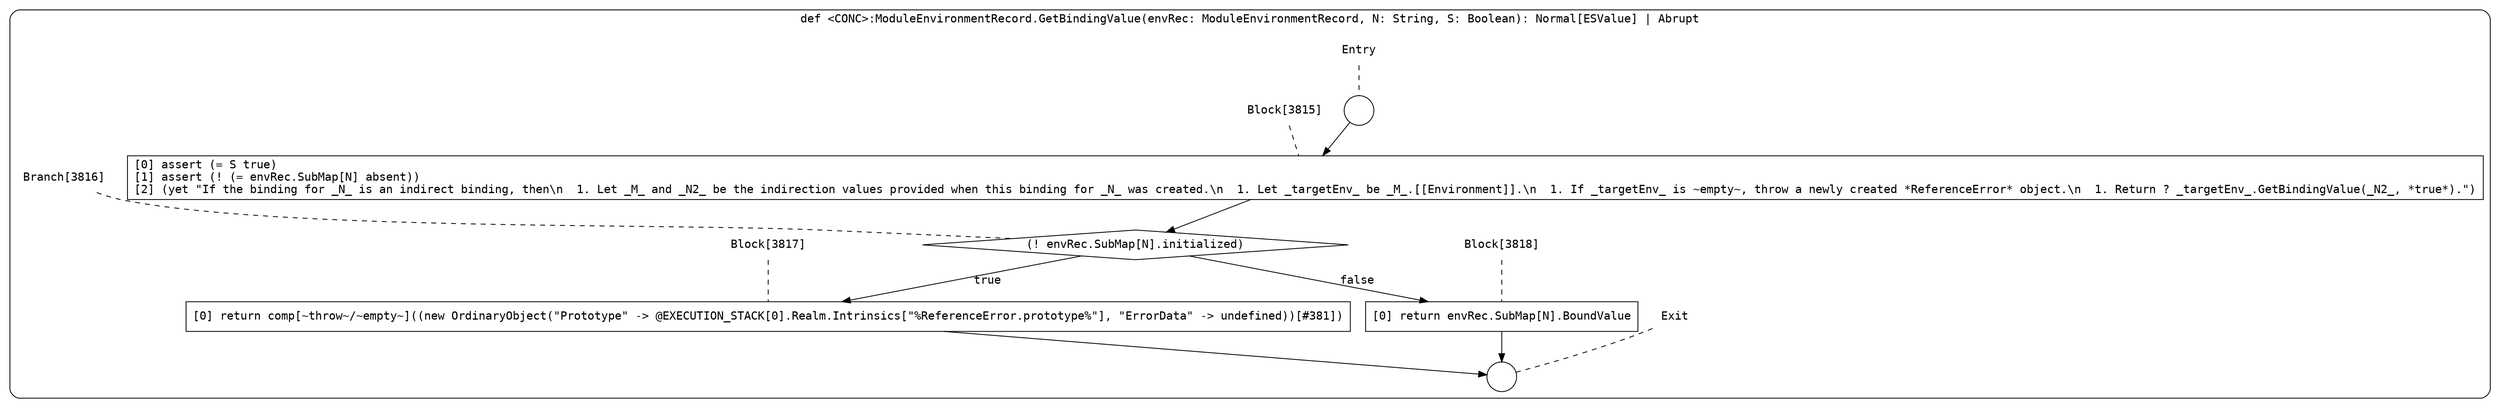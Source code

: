 digraph {
  graph [fontname = "Consolas"]
  node [fontname = "Consolas"]
  edge [fontname = "Consolas"]
  subgraph cluster1016 {
    label = "def <CONC>:ModuleEnvironmentRecord.GetBindingValue(envRec: ModuleEnvironmentRecord, N: String, S: Boolean): Normal[ESValue] | Abrupt"
    style = rounded
    cluster1016_entry_name [shape=none, label=<<font color="black">Entry</font>>]
    cluster1016_entry_name -> cluster1016_entry [arrowhead=none, color="black", style=dashed]
    cluster1016_entry [shape=circle label=" " color="black" fillcolor="white" style=filled]
    cluster1016_entry -> node3815 [color="black"]
    cluster1016_exit_name [shape=none, label=<<font color="black">Exit</font>>]
    cluster1016_exit_name -> cluster1016_exit [arrowhead=none, color="black", style=dashed]
    cluster1016_exit [shape=circle label=" " color="black" fillcolor="white" style=filled]
    node3815_name [shape=none, label=<<font color="black">Block[3815]</font>>]
    node3815_name -> node3815 [arrowhead=none, color="black", style=dashed]
    node3815 [shape=box, label=<<font color="black">[0] assert (= S true)<BR ALIGN="LEFT"/>[1] assert (! (= envRec.SubMap[N] absent))<BR ALIGN="LEFT"/>[2] (yet &quot;If the binding for _N_ is an indirect binding, then\n  1. Let _M_ and _N2_ be the indirection values provided when this binding for _N_ was created.\n  1. Let _targetEnv_ be _M_.[[Environment]].\n  1. If _targetEnv_ is ~empty~, throw a newly created *ReferenceError* object.\n  1. Return ? _targetEnv_.GetBindingValue(_N2_, *true*).&quot;)<BR ALIGN="LEFT"/></font>> color="black" fillcolor="white", style=filled]
    node3815 -> node3816 [color="black"]
    node3816_name [shape=none, label=<<font color="black">Branch[3816]</font>>]
    node3816_name -> node3816 [arrowhead=none, color="black", style=dashed]
    node3816 [shape=diamond, label=<<font color="black">(! envRec.SubMap[N].initialized)</font>> color="black" fillcolor="white", style=filled]
    node3816 -> node3817 [label=<<font color="black">true</font>> color="black"]
    node3816 -> node3818 [label=<<font color="black">false</font>> color="black"]
    node3817_name [shape=none, label=<<font color="black">Block[3817]</font>>]
    node3817_name -> node3817 [arrowhead=none, color="black", style=dashed]
    node3817 [shape=box, label=<<font color="black">[0] return comp[~throw~/~empty~]((new OrdinaryObject(&quot;Prototype&quot; -&gt; @EXECUTION_STACK[0].Realm.Intrinsics[&quot;%ReferenceError.prototype%&quot;], &quot;ErrorData&quot; -&gt; undefined))[#381])<BR ALIGN="LEFT"/></font>> color="black" fillcolor="white", style=filled]
    node3817 -> cluster1016_exit [color="black"]
    node3818_name [shape=none, label=<<font color="black">Block[3818]</font>>]
    node3818_name -> node3818 [arrowhead=none, color="black", style=dashed]
    node3818 [shape=box, label=<<font color="black">[0] return envRec.SubMap[N].BoundValue<BR ALIGN="LEFT"/></font>> color="black" fillcolor="white", style=filled]
    node3818 -> cluster1016_exit [color="black"]
  }
}